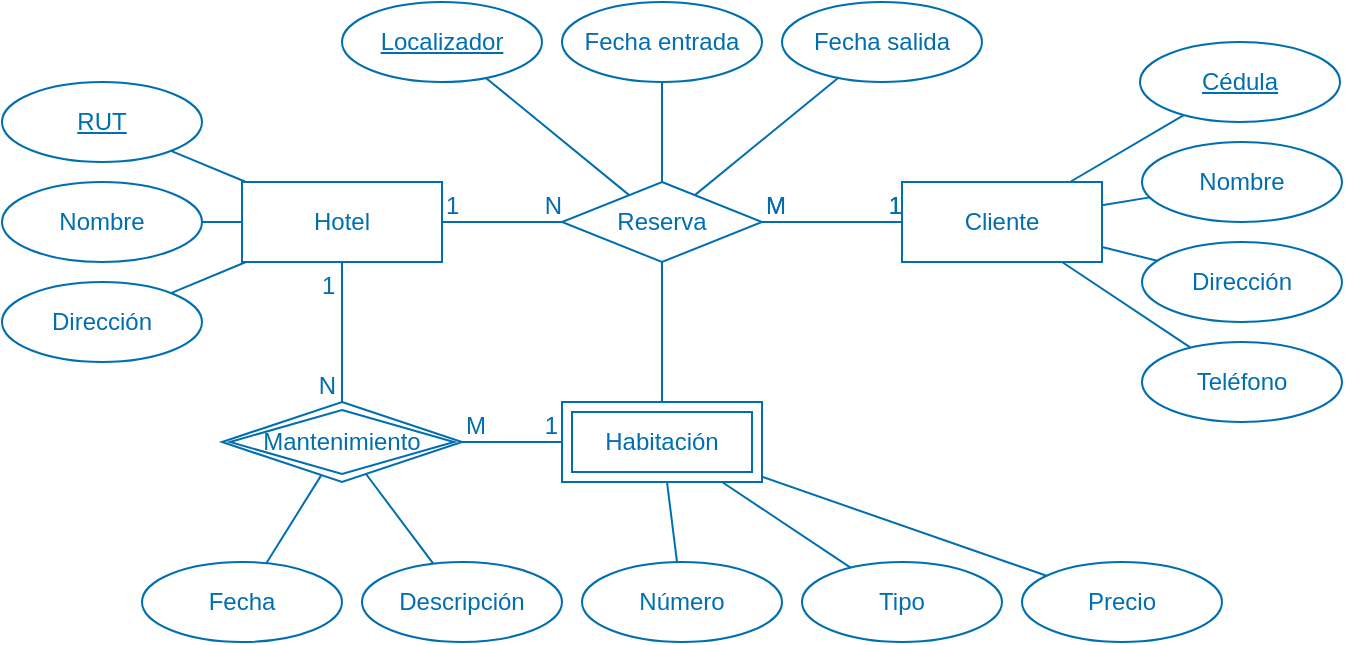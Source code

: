 <mxfile>
    <diagram name="Página-1" id="xxtx">
        <mxGraphModel dx="640" dy="548" grid="1" gridSize="10" guides="1" tooltips="1" connect="1" arrows="1" fold="1" page="1" pageScale="1" pageWidth="827" pageHeight="1169" math="0" shadow="0">
            <root>
                <mxCell id="0"/>
                <mxCell id="1" parent="0"/>
                <mxCell id="3" value="Hotel" style="whiteSpace=wrap;html=1;align=center;rounded=0;fontColor=#006EAF;strokeColor=#006EAF;fillColor=none;" parent="1" vertex="1">
                    <mxGeometry x="160" y="130" width="100" height="40" as="geometry"/>
                </mxCell>
                <mxCell id="5" value="Cliente" style="whiteSpace=wrap;html=1;align=center;rounded=0;fontColor=#006EAF;strokeColor=#006EAF;fillColor=none;" parent="1" vertex="1">
                    <mxGeometry x="490" y="130" width="100" height="40" as="geometry"/>
                </mxCell>
                <mxCell id="6" value="Habitación" style="shape=ext;margin=3;double=1;whiteSpace=wrap;html=1;align=center;rounded=0;fontColor=#006EAF;strokeColor=#006EAF;fillColor=none;" parent="1" vertex="1">
                    <mxGeometry x="320" y="240" width="100" height="40" as="geometry"/>
                </mxCell>
                <mxCell id="10" value="RUT" style="ellipse;whiteSpace=wrap;html=1;align=center;rounded=0;fontColor=#006EAF;strokeColor=#006EAF;fillColor=none;fontStyle=4" parent="1" vertex="1">
                    <mxGeometry x="40" y="80" width="100" height="40" as="geometry"/>
                </mxCell>
                <mxCell id="11" value="Nombre" style="ellipse;whiteSpace=wrap;html=1;align=center;rounded=0;fontColor=#006EAF;strokeColor=#006EAF;fillColor=none;" parent="1" vertex="1">
                    <mxGeometry x="40" y="130" width="100" height="40" as="geometry"/>
                </mxCell>
                <mxCell id="12" value="Dirección" style="ellipse;whiteSpace=wrap;html=1;align=center;rounded=0;fontColor=#006EAF;strokeColor=#006EAF;fillColor=none;" parent="1" vertex="1">
                    <mxGeometry x="40" y="180" width="100" height="40" as="geometry"/>
                </mxCell>
                <mxCell id="13" value="Cédula" style="ellipse;whiteSpace=wrap;html=1;align=center;rounded=0;fontColor=#006EAF;strokeColor=#006EAF;fillColor=none;fontStyle=4" parent="1" vertex="1">
                    <mxGeometry x="609" y="60" width="100" height="40" as="geometry"/>
                </mxCell>
                <mxCell id="14" value="Nombre" style="ellipse;whiteSpace=wrap;html=1;align=center;rounded=0;fontColor=#006EAF;strokeColor=#006EAF;fillColor=none;" parent="1" vertex="1">
                    <mxGeometry x="610" y="110" width="100" height="40" as="geometry"/>
                </mxCell>
                <mxCell id="15" value="Dirección" style="ellipse;whiteSpace=wrap;html=1;align=center;rounded=0;fontColor=#006EAF;strokeColor=#006EAF;fillColor=none;" parent="1" vertex="1">
                    <mxGeometry x="610" y="160" width="100" height="40" as="geometry"/>
                </mxCell>
                <mxCell id="16" value="Teléfono" style="ellipse;whiteSpace=wrap;html=1;align=center;rounded=0;fontColor=#006EAF;strokeColor=#006EAF;fillColor=none;" parent="1" vertex="1">
                    <mxGeometry x="610" y="210" width="100" height="40" as="geometry"/>
                </mxCell>
                <mxCell id="19" value="" style="endArrow=none;html=1;rounded=0;fontColor=#006EAF;fillColor=#1ba1e2;strokeColor=#006EAF;" parent="1" source="10" target="3" edge="1">
                    <mxGeometry relative="1" as="geometry">
                        <mxPoint x="330" y="300" as="sourcePoint"/>
                        <mxPoint x="490" y="300" as="targetPoint"/>
                    </mxGeometry>
                </mxCell>
                <mxCell id="20" value="" style="endArrow=none;html=1;rounded=0;fontColor=#006EAF;fillColor=#1ba1e2;strokeColor=#006EAF;" parent="1" source="11" target="3" edge="1">
                    <mxGeometry relative="1" as="geometry">
                        <mxPoint x="134.627" y="124.428" as="sourcePoint"/>
                        <mxPoint x="172" y="140" as="targetPoint"/>
                    </mxGeometry>
                </mxCell>
                <mxCell id="21" value="" style="endArrow=none;html=1;rounded=0;fontColor=#006EAF;fillColor=#1ba1e2;strokeColor=#006EAF;" parent="1" source="12" target="3" edge="1">
                    <mxGeometry relative="1" as="geometry">
                        <mxPoint x="150" y="160" as="sourcePoint"/>
                        <mxPoint x="170" y="160" as="targetPoint"/>
                    </mxGeometry>
                </mxCell>
                <mxCell id="22" value="" style="endArrow=none;html=1;rounded=0;fontColor=#006EAF;fillColor=#1ba1e2;strokeColor=#006EAF;" parent="1" source="5" target="13" edge="1">
                    <mxGeometry relative="1" as="geometry">
                        <mxPoint x="144.627" y="124.428" as="sourcePoint"/>
                        <mxPoint x="182" y="140" as="targetPoint"/>
                    </mxGeometry>
                </mxCell>
                <mxCell id="23" value="" style="endArrow=none;html=1;rounded=0;fontColor=#006EAF;fillColor=#1ba1e2;strokeColor=#006EAF;" parent="1" source="5" target="14" edge="1">
                    <mxGeometry relative="1" as="geometry">
                        <mxPoint x="597.6" y="140" as="sourcePoint"/>
                        <mxPoint x="634.524" y="124.486" as="targetPoint"/>
                    </mxGeometry>
                </mxCell>
                <mxCell id="24" value="" style="endArrow=none;html=1;rounded=0;fontColor=#006EAF;fillColor=#1ba1e2;strokeColor=#006EAF;" parent="1" source="5" target="15" edge="1">
                    <mxGeometry relative="1" as="geometry">
                        <mxPoint x="600" y="160" as="sourcePoint"/>
                        <mxPoint x="620" y="160" as="targetPoint"/>
                    </mxGeometry>
                </mxCell>
                <mxCell id="25" value="" style="endArrow=none;html=1;rounded=0;fontColor=#006EAF;fillColor=#1ba1e2;strokeColor=#006EAF;" parent="1" source="5" target="16" edge="1">
                    <mxGeometry relative="1" as="geometry">
                        <mxPoint x="598" y="180" as="sourcePoint"/>
                        <mxPoint x="635.373" y="195.572" as="targetPoint"/>
                    </mxGeometry>
                </mxCell>
                <mxCell id="26" value="Localizador" style="ellipse;whiteSpace=wrap;html=1;align=center;rounded=0;fontColor=#006EAF;strokeColor=#006EAF;fillColor=none;fontStyle=4" parent="1" vertex="1">
                    <mxGeometry x="210" y="40" width="100" height="40" as="geometry"/>
                </mxCell>
                <mxCell id="27" value="Fecha entrada" style="ellipse;whiteSpace=wrap;html=1;align=center;rounded=0;fontColor=#006EAF;strokeColor=#006EAF;fillColor=none;" parent="1" vertex="1">
                    <mxGeometry x="320" y="40" width="100" height="40" as="geometry"/>
                </mxCell>
                <mxCell id="28" value="Fecha salida" style="ellipse;whiteSpace=wrap;html=1;align=center;rounded=0;fontColor=#006EAF;strokeColor=#006EAF;fillColor=none;" parent="1" vertex="1">
                    <mxGeometry x="430" y="40" width="100" height="40" as="geometry"/>
                </mxCell>
                <mxCell id="29" value="" style="endArrow=none;html=1;rounded=0;fontColor=#006EAF;fillColor=#1ba1e2;strokeColor=#006EAF;" parent="1" source="3" target="56" edge="1">
                    <mxGeometry relative="1" as="geometry">
                        <mxPoint x="270" y="150" as="sourcePoint"/>
                        <mxPoint x="500" y="300" as="targetPoint"/>
                    </mxGeometry>
                </mxCell>
                <mxCell id="30" value="1" style="resizable=0;html=1;align=left;verticalAlign=bottom;rounded=0;fontColor=#006EAF;" parent="29" connectable="0" vertex="1">
                    <mxGeometry x="-1" relative="1" as="geometry"/>
                </mxCell>
                <mxCell id="31" value="N" style="resizable=0;html=1;align=right;verticalAlign=bottom;rounded=0;fontColor=#006EAF;" parent="29" connectable="0" vertex="1">
                    <mxGeometry x="1" relative="1" as="geometry"/>
                </mxCell>
                <mxCell id="32" value="" style="endArrow=none;html=1;rounded=0;fontColor=#006EAF;fillColor=#1ba1e2;strokeColor=#006EAF;" parent="1" source="56" target="5" edge="1">
                    <mxGeometry relative="1" as="geometry">
                        <mxPoint x="280" y="160" as="sourcePoint"/>
                        <mxPoint x="340" y="160" as="targetPoint"/>
                    </mxGeometry>
                </mxCell>
                <mxCell id="33" value="M" style="resizable=0;html=1;align=left;verticalAlign=bottom;rounded=0;fontColor=#006EAF;" parent="32" connectable="0" vertex="1">
                    <mxGeometry x="-1" relative="1" as="geometry"/>
                </mxCell>
                <mxCell id="34" value="1" style="resizable=0;html=1;align=right;verticalAlign=bottom;rounded=0;fontColor=#006EAF;" parent="32" connectable="0" vertex="1">
                    <mxGeometry x="1" relative="1" as="geometry"/>
                </mxCell>
                <mxCell id="35" value="" style="endArrow=none;html=1;rounded=0;fontColor=#006EAF;fillColor=#1ba1e2;strokeColor=#006EAF;" parent="1" source="56" target="28" edge="1">
                    <mxGeometry relative="1" as="geometry">
                        <mxPoint x="584" y="140" as="sourcePoint"/>
                        <mxPoint x="640.884" y="106.539" as="targetPoint"/>
                    </mxGeometry>
                </mxCell>
                <mxCell id="36" value="" style="endArrow=none;html=1;rounded=0;fontColor=#006EAF;fillColor=#1ba1e2;strokeColor=#006EAF;" parent="1" source="56" target="27" edge="1">
                    <mxGeometry relative="1" as="geometry">
                        <mxPoint x="412.222" y="140" as="sourcePoint"/>
                        <mxPoint x="469.693" y="88.276" as="targetPoint"/>
                    </mxGeometry>
                </mxCell>
                <mxCell id="37" value="" style="endArrow=none;html=1;rounded=0;fontColor=#006EAF;fillColor=#1ba1e2;strokeColor=#006EAF;" parent="1" source="56" target="26" edge="1">
                    <mxGeometry relative="1" as="geometry">
                        <mxPoint x="387.778" y="140" as="sourcePoint"/>
                        <mxPoint x="382.22" y="89.98" as="targetPoint"/>
                    </mxGeometry>
                </mxCell>
                <mxCell id="38" value="" style="endArrow=none;html=1;rounded=0;fontColor=#006EAF;fillColor=#1ba1e2;strokeColor=#006EAF;" parent="1" source="6" target="56" edge="1">
                    <mxGeometry relative="1" as="geometry">
                        <mxPoint x="388.182" y="240" as="sourcePoint"/>
                        <mxPoint x="458.571" y="140" as="targetPoint"/>
                    </mxGeometry>
                </mxCell>
                <mxCell id="39" value="Mantenimiento" style="shape=rhombus;double=1;perimeter=rhombusPerimeter;whiteSpace=wrap;html=1;align=center;rounded=0;fontColor=#006EAF;strokeColor=#006EAF;fillColor=none;" parent="1" vertex="1">
                    <mxGeometry x="150" y="240" width="120" height="40" as="geometry"/>
                </mxCell>
                <mxCell id="40" value="Fecha" style="ellipse;whiteSpace=wrap;html=1;align=center;rounded=0;fontColor=#006EAF;fillColor=none;strokeColor=#006EAF;" parent="1" vertex="1">
                    <mxGeometry x="110" y="320" width="100" height="40" as="geometry"/>
                </mxCell>
                <mxCell id="41" value="Descripción" style="ellipse;whiteSpace=wrap;html=1;align=center;rounded=0;fontColor=#006EAF;fillColor=none;strokeColor=#006EAF;" parent="1" vertex="1">
                    <mxGeometry x="220" y="320" width="100" height="40" as="geometry"/>
                </mxCell>
                <mxCell id="42" value="" style="endArrow=none;html=1;rounded=0;fontColor=#006EAF;strokeColor=#006EAF;" parent="1" source="40" target="39" edge="1">
                    <mxGeometry relative="1" as="geometry">
                        <mxPoint x="134.627" y="195.572" as="sourcePoint"/>
                        <mxPoint x="172" y="180" as="targetPoint"/>
                    </mxGeometry>
                </mxCell>
                <mxCell id="43" value="" style="endArrow=none;html=1;rounded=0;fontColor=#006EAF;strokeColor=#006EAF;" parent="1" source="41" target="39" edge="1">
                    <mxGeometry relative="1" as="geometry">
                        <mxPoint x="192.018" y="330.586" as="sourcePoint"/>
                        <mxPoint x="219.655" y="286.552" as="targetPoint"/>
                    </mxGeometry>
                </mxCell>
                <mxCell id="44" value="Número" style="ellipse;whiteSpace=wrap;html=1;align=center;rounded=0;fontColor=#006EAF;fillColor=none;strokeColor=#006EAF;" parent="1" vertex="1">
                    <mxGeometry x="330" y="320" width="100" height="40" as="geometry"/>
                </mxCell>
                <mxCell id="45" value="Tipo" style="ellipse;whiteSpace=wrap;html=1;align=center;rounded=0;fontColor=#006EAF;fillColor=none;strokeColor=#006EAF;" parent="1" vertex="1">
                    <mxGeometry x="440" y="320" width="100" height="40" as="geometry"/>
                </mxCell>
                <mxCell id="46" value="Precio" style="ellipse;whiteSpace=wrap;html=1;align=center;rounded=0;fontColor=#006EAF;fillColor=none;strokeColor=#006EAF;" parent="1" vertex="1">
                    <mxGeometry x="550" y="320" width="100" height="40" as="geometry"/>
                </mxCell>
                <mxCell id="53" value="" style="endArrow=none;html=1;rounded=0;fontColor=#006EAF;strokeColor=#006EAF;" parent="1" source="6" target="46" edge="1">
                    <mxGeometry relative="1" as="geometry">
                        <mxPoint x="330" y="270" as="sourcePoint"/>
                        <mxPoint x="280" y="270" as="targetPoint"/>
                    </mxGeometry>
                </mxCell>
                <mxCell id="54" value="" style="endArrow=none;html=1;rounded=0;fontColor=#006EAF;strokeColor=#006EAF;" parent="1" source="6" target="45" edge="1">
                    <mxGeometry relative="1" as="geometry">
                        <mxPoint x="430" y="287.391" as="sourcePoint"/>
                        <mxPoint x="572.27" y="336.876" as="targetPoint"/>
                    </mxGeometry>
                </mxCell>
                <mxCell id="55" value="" style="endArrow=none;html=1;rounded=0;fontColor=#006EAF;strokeColor=#006EAF;" parent="1" source="6" target="44" edge="1">
                    <mxGeometry relative="1" as="geometry">
                        <mxPoint x="410" y="290" as="sourcePoint"/>
                        <mxPoint x="474.275" y="332.85" as="targetPoint"/>
                    </mxGeometry>
                </mxCell>
                <mxCell id="56" value="Reserva" style="shape=rhombus;perimeter=rhombusPerimeter;whiteSpace=wrap;html=1;align=center;fontColor=#006EAF;strokeColor=#006EAF;fillColor=none;" parent="1" vertex="1">
                    <mxGeometry x="320" y="130" width="100" height="40" as="geometry"/>
                </mxCell>
                <mxCell id="59" value="" style="endArrow=none;html=1;rounded=0;fontColor=#006EAF;fillColor=#1ba1e2;strokeColor=#006EAF;" parent="1" source="3" target="39" edge="1">
                    <mxGeometry relative="1" as="geometry">
                        <mxPoint x="270" y="160" as="sourcePoint"/>
                        <mxPoint x="330" y="160" as="targetPoint"/>
                    </mxGeometry>
                </mxCell>
                <mxCell id="60" value="1" style="resizable=0;html=1;align=left;verticalAlign=bottom;rounded=0;fontColor=#006EAF;" parent="59" connectable="0" vertex="1">
                    <mxGeometry x="-1" relative="1" as="geometry">
                        <mxPoint x="-12" y="20" as="offset"/>
                    </mxGeometry>
                </mxCell>
                <mxCell id="61" value="N" style="resizable=0;html=1;align=right;verticalAlign=bottom;rounded=0;fontColor=#006EAF;" parent="59" connectable="0" vertex="1">
                    <mxGeometry x="1" relative="1" as="geometry">
                        <mxPoint x="-3" as="offset"/>
                    </mxGeometry>
                </mxCell>
                <mxCell id="62" value="" style="endArrow=none;html=1;rounded=0;fontColor=#006EAF;fillColor=#1ba1e2;strokeColor=#006EAF;" parent="1" source="39" target="6" edge="1">
                    <mxGeometry relative="1" as="geometry">
                        <mxPoint x="430" y="160" as="sourcePoint"/>
                        <mxPoint x="500" y="160" as="targetPoint"/>
                    </mxGeometry>
                </mxCell>
                <mxCell id="63" value="M" style="resizable=0;html=1;align=left;verticalAlign=bottom;rounded=0;fontColor=#006EAF;" parent="62" connectable="0" vertex="1">
                    <mxGeometry x="-1" relative="1" as="geometry"/>
                </mxCell>
                <mxCell id="64" value="1" style="resizable=0;html=1;align=right;verticalAlign=bottom;rounded=0;fontColor=#006EAF;" parent="62" connectable="0" vertex="1">
                    <mxGeometry x="1" relative="1" as="geometry">
                        <mxPoint x="-2" as="offset"/>
                    </mxGeometry>
                </mxCell>
                <mxCell id="65" value="" style="endArrow=none;html=1;rounded=0;fontColor=#006EAF;fillColor=#1ba1e2;strokeColor=#006EAF;" edge="1" parent="1">
                    <mxGeometry relative="1" as="geometry">
                        <mxPoint x="420" y="150" as="sourcePoint"/>
                        <mxPoint x="490" y="150" as="targetPoint"/>
                    </mxGeometry>
                </mxCell>
                <mxCell id="66" value="M" style="resizable=0;html=1;align=left;verticalAlign=bottom;rounded=0;fontColor=#006EAF;" connectable="0" vertex="1" parent="65">
                    <mxGeometry x="-1" relative="1" as="geometry"/>
                </mxCell>
                <mxCell id="67" value="1" style="resizable=0;html=1;align=right;verticalAlign=bottom;rounded=0;fontColor=#006EAF;" connectable="0" vertex="1" parent="65">
                    <mxGeometry x="1" relative="1" as="geometry"/>
                </mxCell>
            </root>
        </mxGraphModel>
    </diagram>
</mxfile>